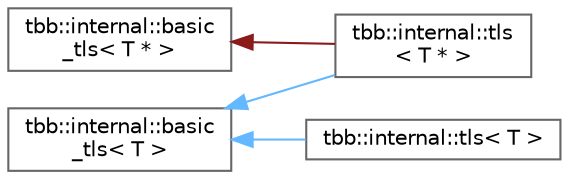 digraph "类继承关系图"
{
 // LATEX_PDF_SIZE
  bgcolor="transparent";
  edge [fontname=Helvetica,fontsize=10,labelfontname=Helvetica,labelfontsize=10];
  node [fontname=Helvetica,fontsize=10,shape=box,height=0.2,width=0.4];
  rankdir="LR";
  Node0 [id="Node000000",label="tbb::internal::basic\l_tls\< T \>",height=0.2,width=0.4,color="grey40", fillcolor="white", style="filled",URL="$classtbb_1_1internal_1_1basic__tls.html",tooltip="Basic cross-platform wrapper class for TLS operations."];
  Node0 -> Node1 [id="edge7091_Node000000_Node000001",dir="back",color="steelblue1",style="solid",tooltip=" "];
  Node1 [id="Node000001",label="tbb::internal::tls\l\< T * \>",height=0.2,width=0.4,color="grey40", fillcolor="white", style="filled",URL="$classtbb_1_1internal_1_1tls_3_01_t_01_5_01_4.html",tooltip=" "];
  Node0 -> Node3 [id="edge7092_Node000000_Node000003",dir="back",color="steelblue1",style="solid",tooltip=" "];
  Node3 [id="Node000003",label="tbb::internal::tls\< T \>",height=0.2,width=0.4,color="grey40", fillcolor="white", style="filled",URL="$classtbb_1_1internal_1_1tls.html",tooltip="More advanced TLS support template class."];
  Node2 [id="Node000002",label="tbb::internal::basic\l_tls\< T * \>",height=0.2,width=0.4,color="grey40", fillcolor="white", style="filled",URL="$classtbb_1_1internal_1_1basic__tls.html",tooltip=" "];
  Node2 -> Node1 [id="edge7093_Node000002_Node000001",dir="back",color="firebrick4",style="solid",tooltip=" "];
}
